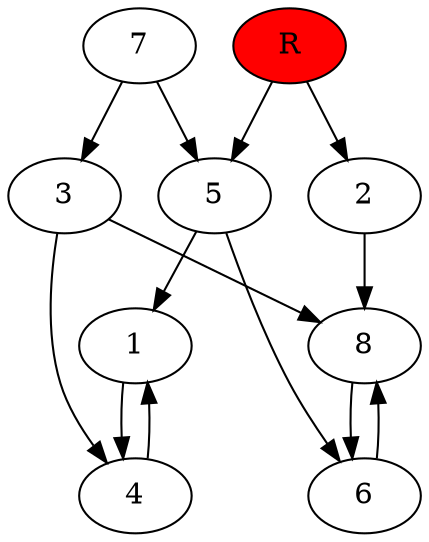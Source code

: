 digraph prb8168 {
	1
	2
	3
	4
	5
	6
	7
	8
	R [fillcolor="#ff0000" style=filled]
	1 -> 4
	2 -> 8
	3 -> 4
	3 -> 8
	4 -> 1
	5 -> 1
	5 -> 6
	6 -> 8
	7 -> 3
	7 -> 5
	8 -> 6
	R -> 2
	R -> 5
}
